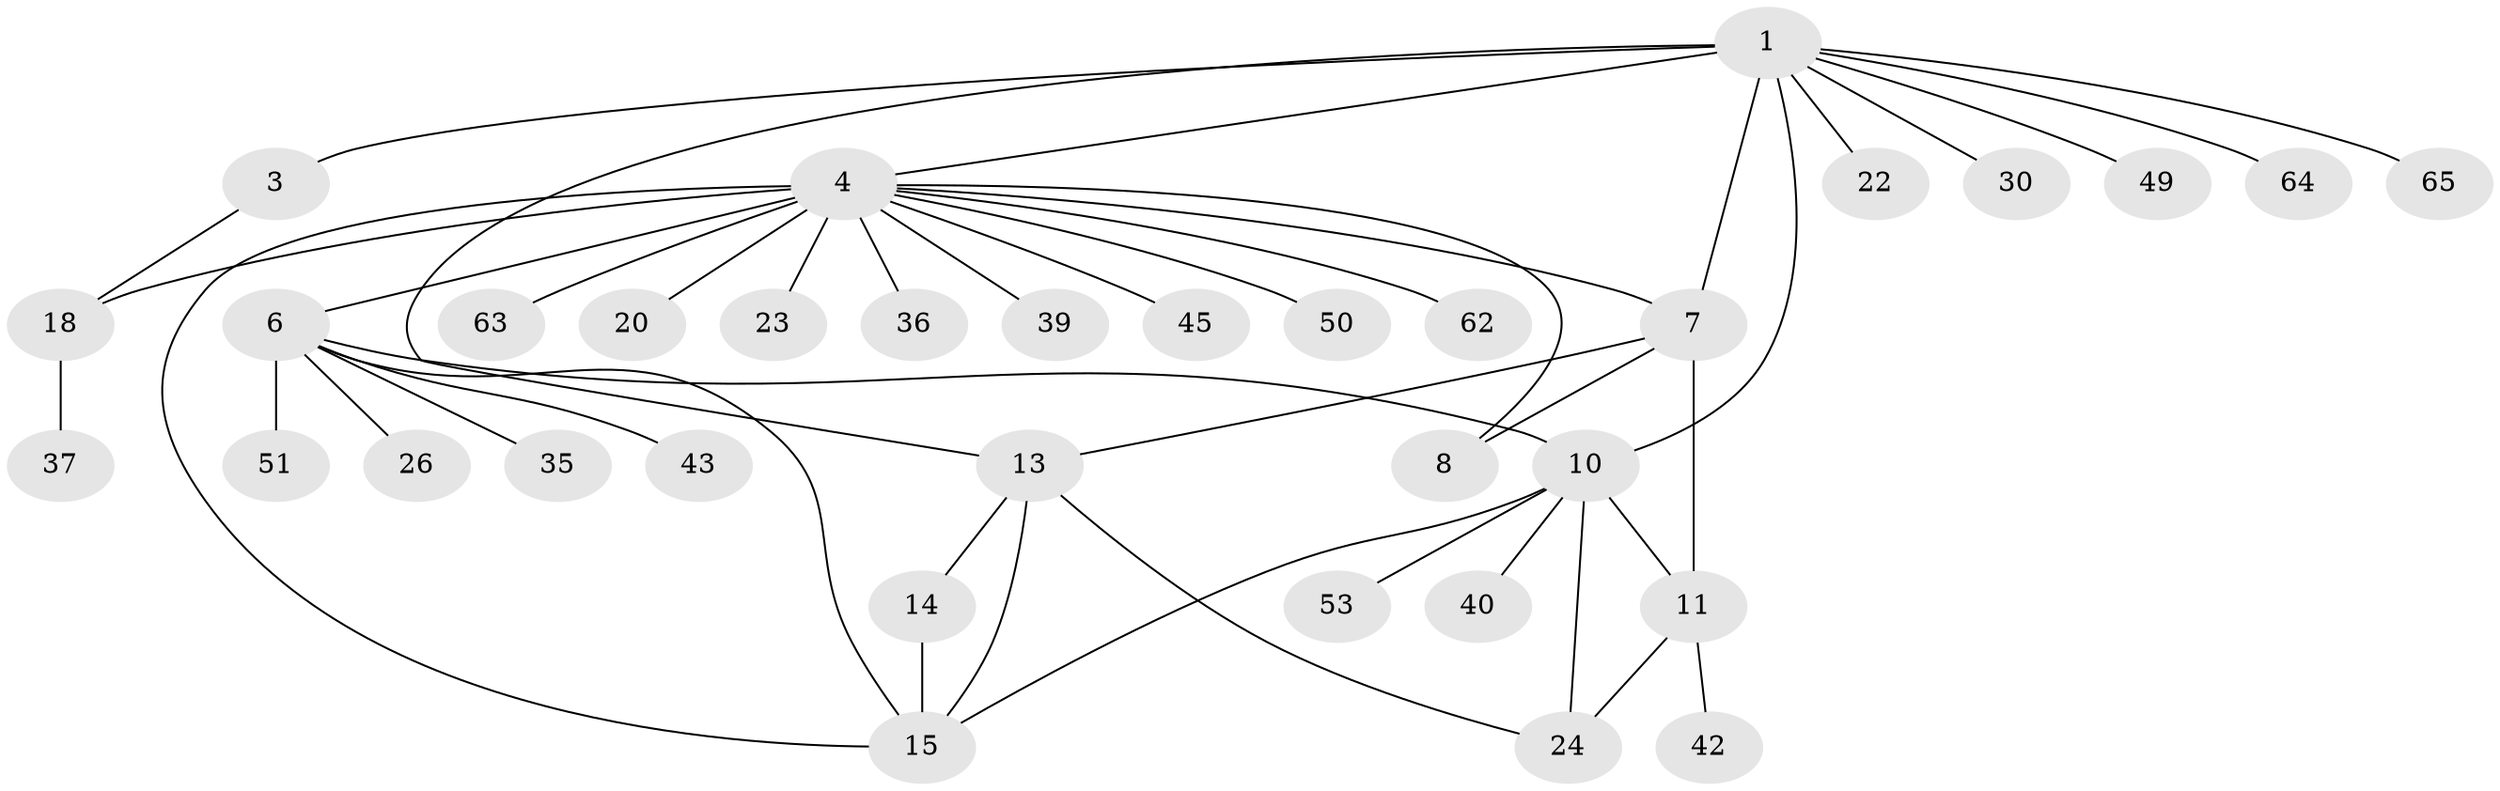 // original degree distribution, {6: 0.08823529411764706, 9: 0.029411764705882353, 3: 0.10294117647058823, 5: 0.029411764705882353, 2: 0.17647058823529413, 12: 0.014705882352941176, 8: 0.014705882352941176, 1: 0.5441176470588235}
// Generated by graph-tools (version 1.1) at 2025/16/03/09/25 04:16:03]
// undirected, 34 vertices, 45 edges
graph export_dot {
graph [start="1"]
  node [color=gray90,style=filled];
  1 [super="+28+2"];
  3;
  4 [super="+5+16+47"];
  6 [super="+38+32+41"];
  7 [super="+68"];
  8;
  10;
  11 [super="+12"];
  13 [super="+19+33"];
  14 [super="+34"];
  15;
  18 [super="+31"];
  20;
  22;
  23;
  24;
  26;
  30;
  35;
  36;
  37;
  39;
  40;
  42 [super="+44"];
  43;
  45;
  49;
  50 [super="+57"];
  51;
  53 [super="+61"];
  62;
  63;
  64;
  65;
  1 -- 3 [weight=2];
  1 -- 10;
  1 -- 64;
  1 -- 4;
  1 -- 65;
  1 -- 7;
  1 -- 13;
  1 -- 49;
  1 -- 22;
  1 -- 30;
  3 -- 18;
  4 -- 6 [weight=2];
  4 -- 15;
  4 -- 45;
  4 -- 36;
  4 -- 39;
  4 -- 8;
  4 -- 7;
  4 -- 50;
  4 -- 23;
  4 -- 63;
  4 -- 62;
  4 -- 20;
  4 -- 18 [weight=2];
  6 -- 10;
  6 -- 26;
  6 -- 43;
  6 -- 51;
  6 -- 35;
  6 -- 15;
  7 -- 8;
  7 -- 13;
  7 -- 11;
  10 -- 11 [weight=2];
  10 -- 15;
  10 -- 24;
  10 -- 40;
  10 -- 53;
  11 -- 42;
  11 -- 24;
  13 -- 14;
  13 -- 15;
  13 -- 24;
  14 -- 15;
  18 -- 37;
}
